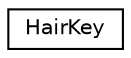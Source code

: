 digraph G
{
  edge [fontname="Helvetica",fontsize="10",labelfontname="Helvetica",labelfontsize="10"];
  node [fontname="Helvetica",fontsize="10",shape=record];
  rankdir=LR;
  Node1 [label="HairKey",height=0.2,width=0.4,color="black", fillcolor="white", style="filled",URL="$de/d56/structHairKey.html"];
}
